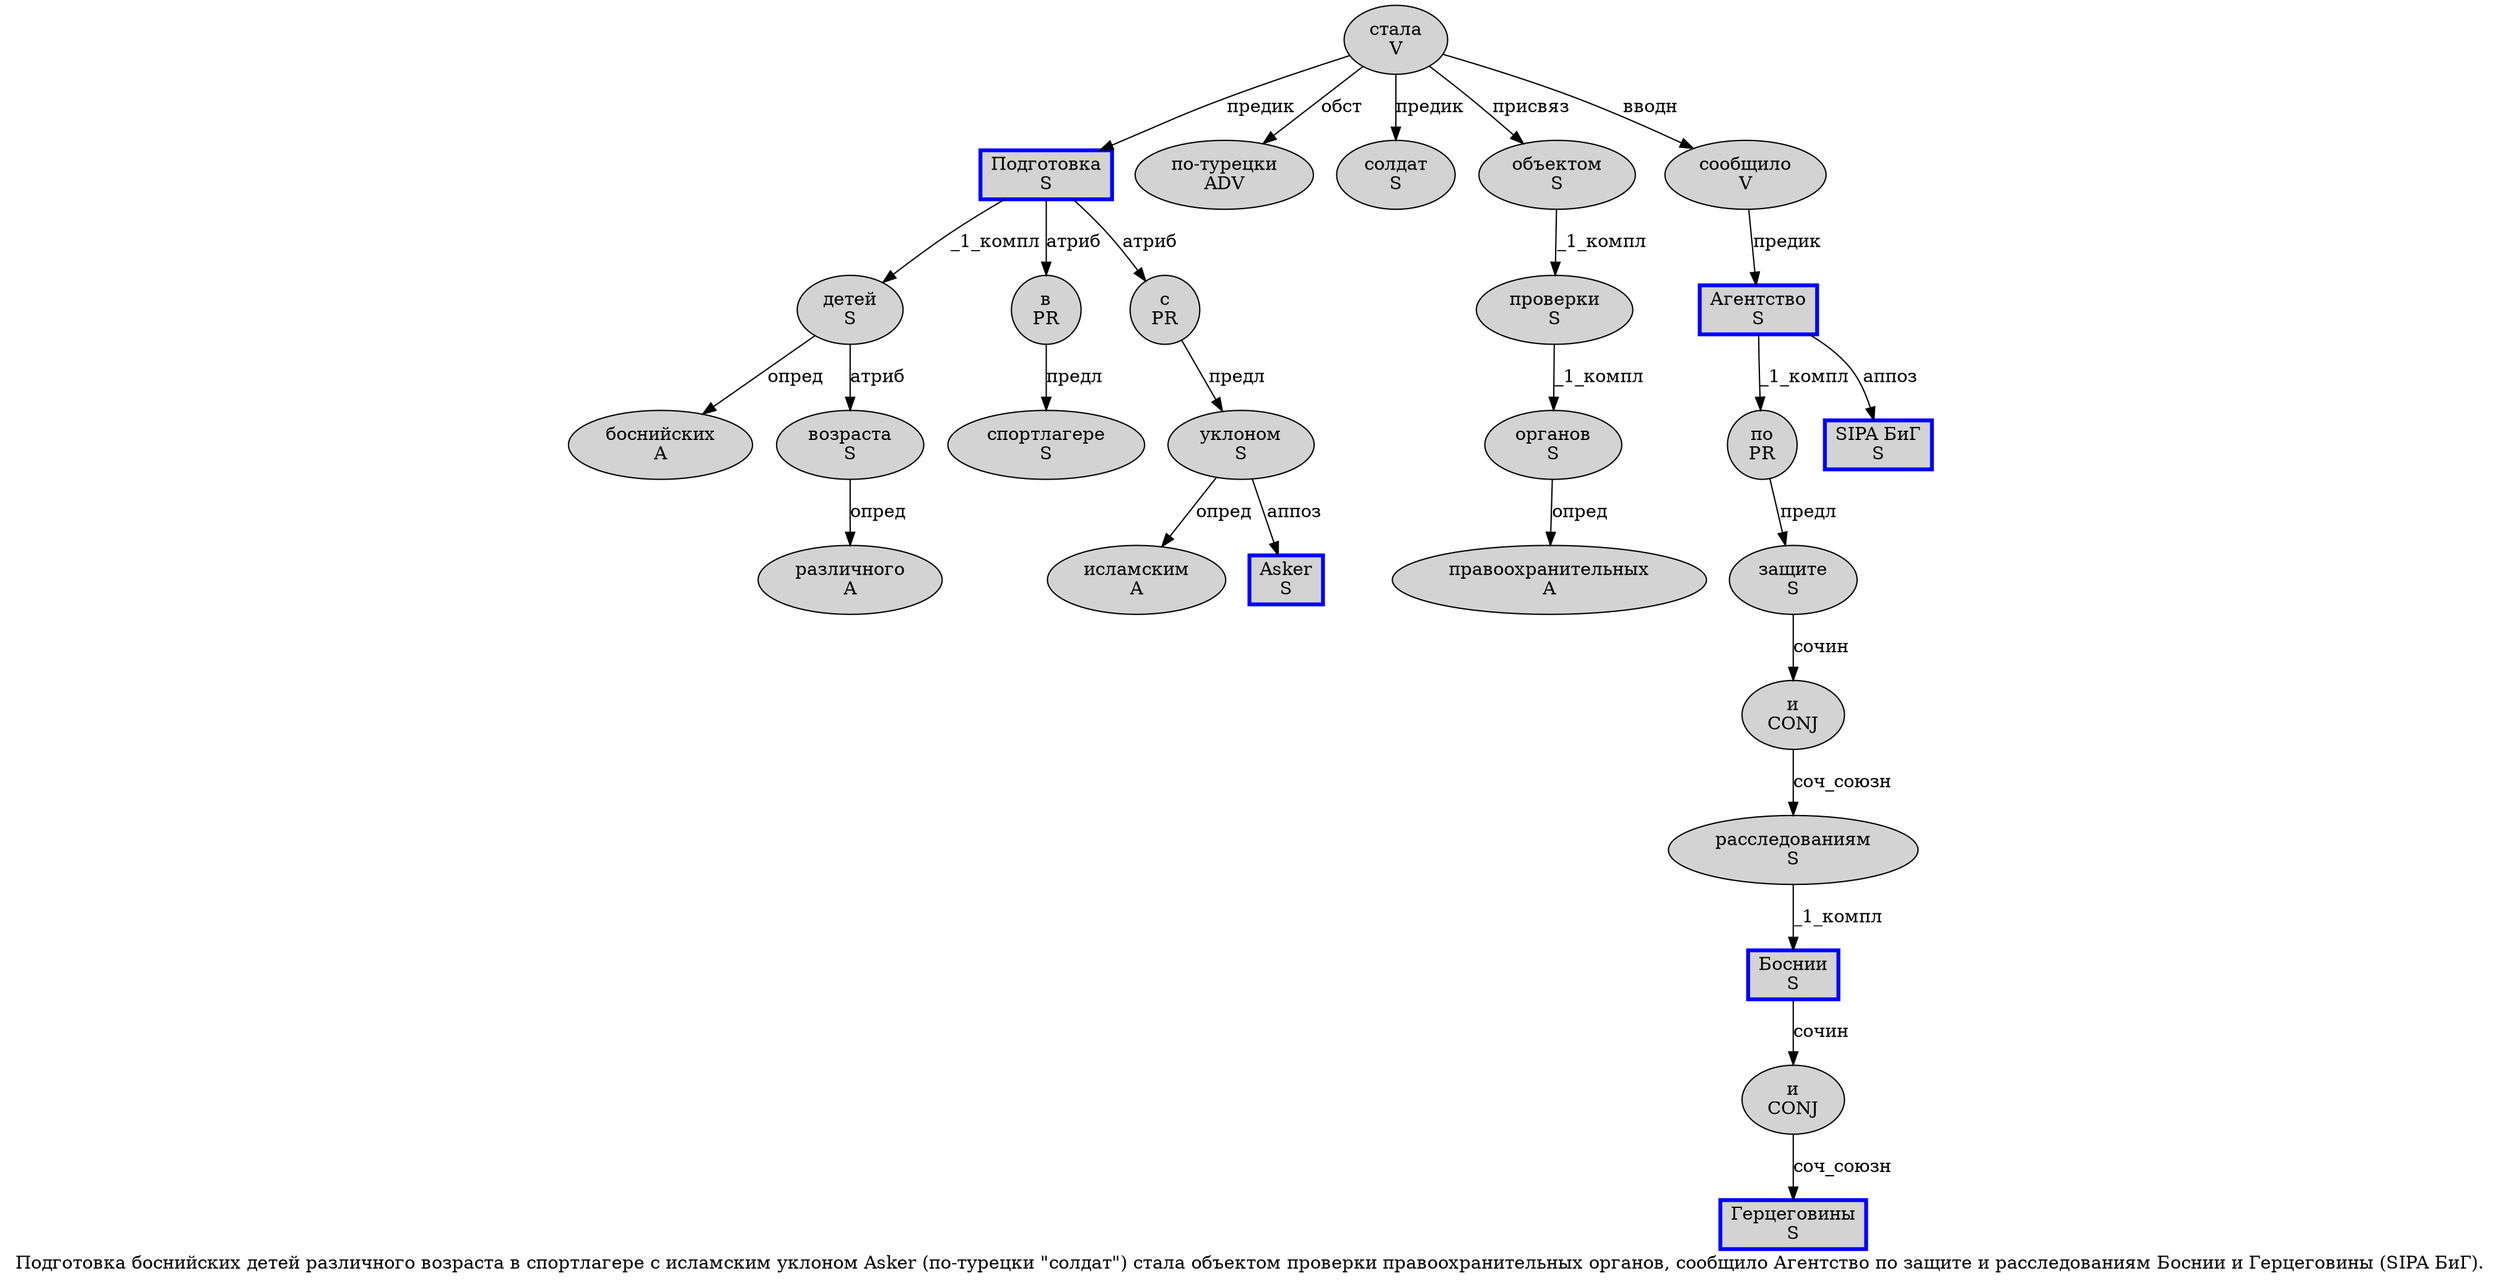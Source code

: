 digraph SENTENCE_82 {
	graph [label="Подготовка боснийских детей различного возраста в спортлагере с исламским уклоном Asker (по-турецки \"солдат\") стала объектом проверки правоохранительных органов, сообщило Агентство по защите и расследованиям Боснии и Герцеговины (SIPA БиГ)."]
	node [style=filled]
		0 [label="Подготовка
S" color=blue fillcolor=lightgray penwidth=3 shape=box]
		1 [label="боснийских
A" color="" fillcolor=lightgray penwidth=1 shape=ellipse]
		2 [label="детей
S" color="" fillcolor=lightgray penwidth=1 shape=ellipse]
		3 [label="различного
A" color="" fillcolor=lightgray penwidth=1 shape=ellipse]
		4 [label="возраста
S" color="" fillcolor=lightgray penwidth=1 shape=ellipse]
		5 [label="в
PR" color="" fillcolor=lightgray penwidth=1 shape=ellipse]
		6 [label="спортлагере
S" color="" fillcolor=lightgray penwidth=1 shape=ellipse]
		7 [label="с
PR" color="" fillcolor=lightgray penwidth=1 shape=ellipse]
		8 [label="исламским
A" color="" fillcolor=lightgray penwidth=1 shape=ellipse]
		9 [label="уклоном
S" color="" fillcolor=lightgray penwidth=1 shape=ellipse]
		10 [label="Asker
S" color=blue fillcolor=lightgray penwidth=3 shape=box]
		12 [label="по-турецки
ADV" color="" fillcolor=lightgray penwidth=1 shape=ellipse]
		14 [label="солдат
S" color="" fillcolor=lightgray penwidth=1 shape=ellipse]
		17 [label="стала
V" color="" fillcolor=lightgray penwidth=1 shape=ellipse]
		18 [label="объектом
S" color="" fillcolor=lightgray penwidth=1 shape=ellipse]
		19 [label="проверки
S" color="" fillcolor=lightgray penwidth=1 shape=ellipse]
		20 [label="правоохранительных
A" color="" fillcolor=lightgray penwidth=1 shape=ellipse]
		21 [label="органов
S" color="" fillcolor=lightgray penwidth=1 shape=ellipse]
		23 [label="сообщило
V" color="" fillcolor=lightgray penwidth=1 shape=ellipse]
		24 [label="Агентство
S" color=blue fillcolor=lightgray penwidth=3 shape=box]
		25 [label="по
PR" color="" fillcolor=lightgray penwidth=1 shape=ellipse]
		26 [label="защите
S" color="" fillcolor=lightgray penwidth=1 shape=ellipse]
		27 [label="и
CONJ" color="" fillcolor=lightgray penwidth=1 shape=ellipse]
		28 [label="расследованиям
S" color="" fillcolor=lightgray penwidth=1 shape=ellipse]
		29 [label="Боснии
S" color=blue fillcolor=lightgray penwidth=3 shape=box]
		30 [label="и
CONJ" color="" fillcolor=lightgray penwidth=1 shape=ellipse]
		31 [label="Герцеговины
S" color=blue fillcolor=lightgray penwidth=3 shape=box]
		33 [label="SIPA БиГ
S" color=blue fillcolor=lightgray penwidth=3 shape=box]
			25 -> 26 [label="предл"]
			4 -> 3 [label="опред"]
			17 -> 0 [label="предик"]
			17 -> 12 [label="обст"]
			17 -> 14 [label="предик"]
			17 -> 18 [label="присвяз"]
			17 -> 23 [label="вводн"]
			9 -> 8 [label="опред"]
			9 -> 10 [label="аппоз"]
			26 -> 27 [label="сочин"]
			19 -> 21 [label="_1_компл"]
			0 -> 2 [label="_1_компл"]
			0 -> 5 [label="атриб"]
			0 -> 7 [label="атриб"]
			5 -> 6 [label="предл"]
			23 -> 24 [label="предик"]
			2 -> 1 [label="опред"]
			2 -> 4 [label="атриб"]
			30 -> 31 [label="соч_союзн"]
			29 -> 30 [label="сочин"]
			28 -> 29 [label="_1_компл"]
			18 -> 19 [label="_1_компл"]
			27 -> 28 [label="соч_союзн"]
			7 -> 9 [label="предл"]
			24 -> 25 [label="_1_компл"]
			24 -> 33 [label="аппоз"]
			21 -> 20 [label="опред"]
}